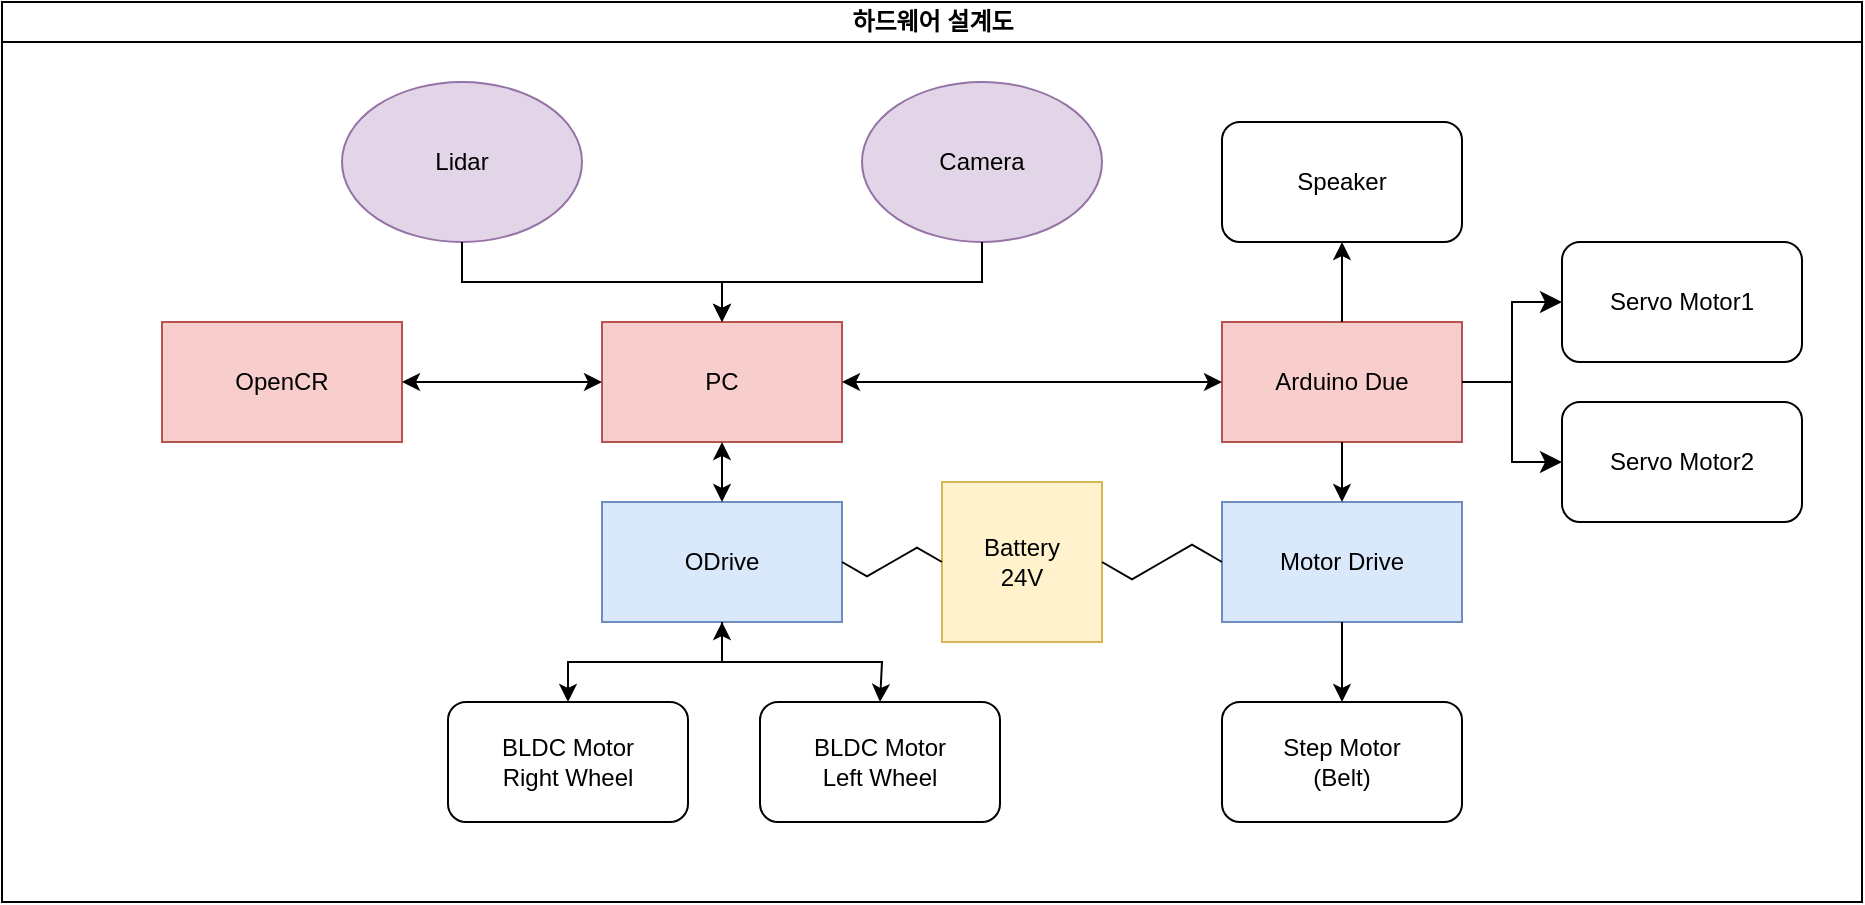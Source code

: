 <mxfile version="21.5.2" type="device">
  <diagram id="prtHgNgQTEPvFCAcTncT" name="Page-1">
    <mxGraphModel dx="1434" dy="699" grid="1" gridSize="10" guides="1" tooltips="1" connect="1" arrows="1" fold="1" page="1" pageScale="1" pageWidth="827" pageHeight="1169" math="0" shadow="0">
      <root>
        <mxCell id="0" />
        <mxCell id="1" parent="0" />
        <mxCell id="dNxyNK7c78bLwvsdeMH5-11" value="하드웨어 설계도" style="swimlane;html=1;startSize=20;horizontal=1;containerType=tree;glass=0;" parent="1" vertex="1">
          <mxGeometry x="70" y="70" width="930" height="450" as="geometry">
            <mxRectangle x="70" y="70" width="60" height="30" as="alternateBounds" />
          </mxGeometry>
        </mxCell>
        <mxCell id="tdhTE_SbrOpJKmSrQMQf-3" value="Arduino Due" style="rounded=0;whiteSpace=wrap;html=1;fillColor=#f8cecc;strokeColor=#b85450;" vertex="1" parent="dNxyNK7c78bLwvsdeMH5-11">
          <mxGeometry x="610" y="160" width="120" height="60" as="geometry" />
        </mxCell>
        <mxCell id="tdhTE_SbrOpJKmSrQMQf-4" value="OpenCR" style="rounded=0;whiteSpace=wrap;html=1;fillColor=#f8cecc;strokeColor=#b85450;" vertex="1" parent="dNxyNK7c78bLwvsdeMH5-11">
          <mxGeometry x="80" y="160" width="120" height="60" as="geometry" />
        </mxCell>
        <mxCell id="tdhTE_SbrOpJKmSrQMQf-5" value="ODrive" style="rounded=0;whiteSpace=wrap;html=1;fillColor=#dae8fc;strokeColor=#6c8ebf;" vertex="1" parent="dNxyNK7c78bLwvsdeMH5-11">
          <mxGeometry x="300" y="250" width="120" height="60" as="geometry" />
        </mxCell>
        <mxCell id="tdhTE_SbrOpJKmSrQMQf-7" value="BLDC Motor&lt;br&gt;Right Wheel" style="rounded=1;whiteSpace=wrap;html=1;" vertex="1" parent="dNxyNK7c78bLwvsdeMH5-11">
          <mxGeometry x="223" y="350" width="120" height="60" as="geometry" />
        </mxCell>
        <mxCell id="tdhTE_SbrOpJKmSrQMQf-8" value="BLDC Motor&lt;br&gt;Left Wheel" style="rounded=1;whiteSpace=wrap;html=1;" vertex="1" parent="dNxyNK7c78bLwvsdeMH5-11">
          <mxGeometry x="379" y="350" width="120" height="60" as="geometry" />
        </mxCell>
        <mxCell id="tdhTE_SbrOpJKmSrQMQf-9" value="Lidar" style="ellipse;whiteSpace=wrap;html=1;fillColor=#e1d5e7;strokeColor=#9673a6;" vertex="1" parent="dNxyNK7c78bLwvsdeMH5-11">
          <mxGeometry x="170" y="40" width="120" height="80" as="geometry" />
        </mxCell>
        <mxCell id="tdhTE_SbrOpJKmSrQMQf-17" value="Camera" style="ellipse;whiteSpace=wrap;html=1;fillColor=#e1d5e7;strokeColor=#9673a6;" vertex="1" parent="dNxyNK7c78bLwvsdeMH5-11">
          <mxGeometry x="430" y="40" width="120" height="80" as="geometry" />
        </mxCell>
        <mxCell id="tdhTE_SbrOpJKmSrQMQf-24" value="" style="endArrow=classic;html=1;rounded=0;exitX=0.5;exitY=1;exitDx=0;exitDy=0;entryX=0.5;entryY=0;entryDx=0;entryDy=0;" edge="1" parent="dNxyNK7c78bLwvsdeMH5-11" source="tdhTE_SbrOpJKmSrQMQf-5" target="tdhTE_SbrOpJKmSrQMQf-7">
          <mxGeometry width="50" height="50" relative="1" as="geometry">
            <mxPoint x="320" y="250" as="sourcePoint" />
            <mxPoint x="370" y="200" as="targetPoint" />
            <Array as="points">
              <mxPoint x="360" y="330" />
              <mxPoint x="283" y="330" />
            </Array>
          </mxGeometry>
        </mxCell>
        <mxCell id="tdhTE_SbrOpJKmSrQMQf-35" value="Battery&lt;br&gt;24V" style="whiteSpace=wrap;html=1;aspect=fixed;fillColor=#fff2cc;strokeColor=#d6b656;" vertex="1" parent="dNxyNK7c78bLwvsdeMH5-11">
          <mxGeometry x="470" y="240" width="80" height="80" as="geometry" />
        </mxCell>
        <mxCell id="tdhTE_SbrOpJKmSrQMQf-36" value="Motor Drive" style="rounded=0;whiteSpace=wrap;html=1;fillColor=#dae8fc;strokeColor=#6c8ebf;" vertex="1" parent="dNxyNK7c78bLwvsdeMH5-11">
          <mxGeometry x="610" y="250" width="120" height="60" as="geometry" />
        </mxCell>
        <mxCell id="tdhTE_SbrOpJKmSrQMQf-37" value="Step Motor&lt;br&gt;(Belt)" style="rounded=1;whiteSpace=wrap;html=1;" vertex="1" parent="dNxyNK7c78bLwvsdeMH5-11">
          <mxGeometry x="610" y="350" width="120" height="60" as="geometry" />
        </mxCell>
        <mxCell id="tdhTE_SbrOpJKmSrQMQf-41" value="" style="edgeStyle=isometricEdgeStyle;endArrow=none;html=1;elbow=vertical;rounded=0;entryX=0;entryY=0.5;entryDx=0;entryDy=0;exitX=1;exitY=0.5;exitDx=0;exitDy=0;" edge="1" parent="dNxyNK7c78bLwvsdeMH5-11" source="tdhTE_SbrOpJKmSrQMQf-5" target="tdhTE_SbrOpJKmSrQMQf-35">
          <mxGeometry width="50" height="100" relative="1" as="geometry">
            <mxPoint x="370" y="340" as="sourcePoint" />
            <mxPoint x="420" y="240" as="targetPoint" />
          </mxGeometry>
        </mxCell>
        <mxCell id="tdhTE_SbrOpJKmSrQMQf-42" value="" style="edgeStyle=isometricEdgeStyle;endArrow=none;html=1;elbow=vertical;rounded=0;entryX=0;entryY=0.5;entryDx=0;entryDy=0;exitX=1;exitY=0.5;exitDx=0;exitDy=0;" edge="1" parent="dNxyNK7c78bLwvsdeMH5-11" source="tdhTE_SbrOpJKmSrQMQf-35" target="tdhTE_SbrOpJKmSrQMQf-36">
          <mxGeometry width="50" height="100" relative="1" as="geometry">
            <mxPoint x="370" y="340" as="sourcePoint" />
            <mxPoint x="420" y="240" as="targetPoint" />
          </mxGeometry>
        </mxCell>
        <mxCell id="tdhTE_SbrOpJKmSrQMQf-43" value="" style="endArrow=classic;html=1;rounded=0;exitX=0.5;exitY=1;exitDx=0;exitDy=0;entryX=0.5;entryY=0;entryDx=0;entryDy=0;" edge="1" parent="dNxyNK7c78bLwvsdeMH5-11" source="tdhTE_SbrOpJKmSrQMQf-36" target="tdhTE_SbrOpJKmSrQMQf-37">
          <mxGeometry width="50" height="50" relative="1" as="geometry">
            <mxPoint x="370" y="320" as="sourcePoint" />
            <mxPoint x="420" y="270" as="targetPoint" />
          </mxGeometry>
        </mxCell>
        <mxCell id="tdhTE_SbrOpJKmSrQMQf-44" value="" style="endArrow=classic;html=1;rounded=0;exitX=0.5;exitY=1;exitDx=0;exitDy=0;entryX=0.5;entryY=0;entryDx=0;entryDy=0;" edge="1" parent="dNxyNK7c78bLwvsdeMH5-11" source="tdhTE_SbrOpJKmSrQMQf-3" target="tdhTE_SbrOpJKmSrQMQf-36">
          <mxGeometry width="50" height="50" relative="1" as="geometry">
            <mxPoint x="370" y="320" as="sourcePoint" />
            <mxPoint x="420" y="270" as="targetPoint" />
          </mxGeometry>
        </mxCell>
        <mxCell id="tdhTE_SbrOpJKmSrQMQf-49" value="Speaker" style="rounded=1;whiteSpace=wrap;html=1;" vertex="1" parent="dNxyNK7c78bLwvsdeMH5-11">
          <mxGeometry x="610" y="60" width="120" height="60" as="geometry" />
        </mxCell>
        <mxCell id="tdhTE_SbrOpJKmSrQMQf-50" value="" style="endArrow=classic;html=1;rounded=0;exitX=0.5;exitY=0;exitDx=0;exitDy=0;entryX=0.5;entryY=1;entryDx=0;entryDy=0;" edge="1" parent="dNxyNK7c78bLwvsdeMH5-11" source="tdhTE_SbrOpJKmSrQMQf-3" target="tdhTE_SbrOpJKmSrQMQf-49">
          <mxGeometry width="50" height="50" relative="1" as="geometry">
            <mxPoint x="370" y="250" as="sourcePoint" />
            <mxPoint x="420" y="200" as="targetPoint" />
          </mxGeometry>
        </mxCell>
        <mxCell id="tdhTE_SbrOpJKmSrQMQf-51" value="Servo Motor1" style="rounded=1;whiteSpace=wrap;html=1;" vertex="1" parent="dNxyNK7c78bLwvsdeMH5-11">
          <mxGeometry x="780" y="120" width="120" height="60" as="geometry" />
        </mxCell>
        <mxCell id="tdhTE_SbrOpJKmSrQMQf-52" value="Servo Motor2" style="rounded=1;whiteSpace=wrap;html=1;" vertex="1" parent="dNxyNK7c78bLwvsdeMH5-11">
          <mxGeometry x="780" y="200" width="120" height="60" as="geometry" />
        </mxCell>
        <mxCell id="tdhTE_SbrOpJKmSrQMQf-53" value="" style="edgeStyle=elbowEdgeStyle;elbow=horizontal;endArrow=classic;html=1;curved=0;rounded=0;endSize=8;startSize=8;exitX=1;exitY=0.5;exitDx=0;exitDy=0;entryX=0;entryY=0.5;entryDx=0;entryDy=0;" edge="1" parent="dNxyNK7c78bLwvsdeMH5-11" source="tdhTE_SbrOpJKmSrQMQf-3" target="tdhTE_SbrOpJKmSrQMQf-51">
          <mxGeometry width="50" height="50" relative="1" as="geometry">
            <mxPoint x="870" y="260" as="sourcePoint" />
            <mxPoint x="920" y="210" as="targetPoint" />
          </mxGeometry>
        </mxCell>
        <mxCell id="tdhTE_SbrOpJKmSrQMQf-54" value="" style="edgeStyle=elbowEdgeStyle;elbow=horizontal;endArrow=classic;html=1;curved=0;rounded=0;endSize=8;startSize=8;exitX=1;exitY=0.5;exitDx=0;exitDy=0;entryX=0;entryY=0.5;entryDx=0;entryDy=0;" edge="1" parent="dNxyNK7c78bLwvsdeMH5-11" source="tdhTE_SbrOpJKmSrQMQf-3" target="tdhTE_SbrOpJKmSrQMQf-52">
          <mxGeometry width="50" height="50" relative="1" as="geometry">
            <mxPoint x="870" y="260" as="sourcePoint" />
            <mxPoint x="920" y="210" as="targetPoint" />
          </mxGeometry>
        </mxCell>
        <mxCell id="tdhTE_SbrOpJKmSrQMQf-1" value="" style="rounded=0;whiteSpace=wrap;html=1;" vertex="1" parent="1">
          <mxGeometry x="370" y="230" width="120" height="60" as="geometry" />
        </mxCell>
        <mxCell id="tdhTE_SbrOpJKmSrQMQf-2" value="PC" style="rounded=0;whiteSpace=wrap;html=1;fillColor=#f8cecc;strokeColor=#b85450;" vertex="1" parent="1">
          <mxGeometry x="370" y="230" width="120" height="60" as="geometry" />
        </mxCell>
        <mxCell id="tdhTE_SbrOpJKmSrQMQf-25" value="" style="endArrow=classic;html=1;rounded=0;entryX=0.5;entryY=0;entryDx=0;entryDy=0;" edge="1" parent="1" target="tdhTE_SbrOpJKmSrQMQf-8">
          <mxGeometry width="50" height="50" relative="1" as="geometry">
            <mxPoint x="430" y="400" as="sourcePoint" />
            <mxPoint x="440" y="270" as="targetPoint" />
            <Array as="points">
              <mxPoint x="510" y="400" />
            </Array>
          </mxGeometry>
        </mxCell>
        <mxCell id="tdhTE_SbrOpJKmSrQMQf-27" value="" style="endArrow=classic;startArrow=classic;html=1;rounded=0;entryX=0.5;entryY=1;entryDx=0;entryDy=0;exitX=0.5;exitY=0;exitDx=0;exitDy=0;" edge="1" parent="1" source="tdhTE_SbrOpJKmSrQMQf-5" target="tdhTE_SbrOpJKmSrQMQf-2">
          <mxGeometry width="50" height="50" relative="1" as="geometry">
            <mxPoint x="390" y="320" as="sourcePoint" />
            <mxPoint x="440" y="270" as="targetPoint" />
          </mxGeometry>
        </mxCell>
        <mxCell id="tdhTE_SbrOpJKmSrQMQf-28" value="" style="endArrow=classic;html=1;rounded=0;" edge="1" parent="1">
          <mxGeometry width="50" height="50" relative="1" as="geometry">
            <mxPoint x="430" y="400" as="sourcePoint" />
            <mxPoint x="430" y="380" as="targetPoint" />
          </mxGeometry>
        </mxCell>
        <mxCell id="tdhTE_SbrOpJKmSrQMQf-29" value="" style="endArrow=classic;html=1;rounded=0;exitX=0.5;exitY=1;exitDx=0;exitDy=0;entryX=0.5;entryY=0;entryDx=0;entryDy=0;" edge="1" parent="1" source="tdhTE_SbrOpJKmSrQMQf-9" target="tdhTE_SbrOpJKmSrQMQf-2">
          <mxGeometry width="50" height="50" relative="1" as="geometry">
            <mxPoint x="390" y="250" as="sourcePoint" />
            <mxPoint x="440" y="200" as="targetPoint" />
            <Array as="points">
              <mxPoint x="300" y="210" />
              <mxPoint x="430" y="210" />
            </Array>
          </mxGeometry>
        </mxCell>
        <mxCell id="tdhTE_SbrOpJKmSrQMQf-30" value="" style="endArrow=classic;html=1;rounded=0;exitX=0.5;exitY=1;exitDx=0;exitDy=0;entryX=0.5;entryY=0;entryDx=0;entryDy=0;" edge="1" parent="1" source="tdhTE_SbrOpJKmSrQMQf-17" target="tdhTE_SbrOpJKmSrQMQf-2">
          <mxGeometry width="50" height="50" relative="1" as="geometry">
            <mxPoint x="390" y="250" as="sourcePoint" />
            <mxPoint x="440" y="200" as="targetPoint" />
            <Array as="points">
              <mxPoint x="560" y="210" />
              <mxPoint x="430" y="210" />
            </Array>
          </mxGeometry>
        </mxCell>
        <mxCell id="tdhTE_SbrOpJKmSrQMQf-31" value="" style="endArrow=classic;startArrow=classic;html=1;rounded=0;entryX=0;entryY=0.5;entryDx=0;entryDy=0;exitX=1;exitY=0.5;exitDx=0;exitDy=0;" edge="1" parent="1" source="tdhTE_SbrOpJKmSrQMQf-2" target="tdhTE_SbrOpJKmSrQMQf-3">
          <mxGeometry width="50" height="50" relative="1" as="geometry">
            <mxPoint x="510" y="260" as="sourcePoint" />
            <mxPoint x="440" y="200" as="targetPoint" />
          </mxGeometry>
        </mxCell>
        <mxCell id="tdhTE_SbrOpJKmSrQMQf-32" value="" style="endArrow=classic;startArrow=classic;html=1;rounded=0;exitX=1;exitY=0.5;exitDx=0;exitDy=0;entryX=0;entryY=0.5;entryDx=0;entryDy=0;" edge="1" parent="1" source="tdhTE_SbrOpJKmSrQMQf-4" target="tdhTE_SbrOpJKmSrQMQf-2">
          <mxGeometry width="50" height="50" relative="1" as="geometry">
            <mxPoint x="390" y="390" as="sourcePoint" />
            <mxPoint x="440" y="340" as="targetPoint" />
          </mxGeometry>
        </mxCell>
      </root>
    </mxGraphModel>
  </diagram>
</mxfile>

